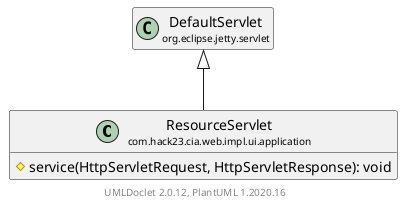 @startuml
    set namespaceSeparator none
    hide empty fields
    hide empty methods

    class "<size:14>ResourceServlet\n<size:10>com.hack23.cia.web.impl.ui.application" as com.hack23.cia.web.impl.ui.application.ResourceServlet [[ResourceServlet.html]] {
        #service(HttpServletRequest, HttpServletResponse): void
    }

    class "<size:14>DefaultServlet\n<size:10>org.eclipse.jetty.servlet" as org.eclipse.jetty.servlet.DefaultServlet

    org.eclipse.jetty.servlet.DefaultServlet <|-- com.hack23.cia.web.impl.ui.application.ResourceServlet

    center footer UMLDoclet 2.0.12, PlantUML 1.2020.16
@enduml
